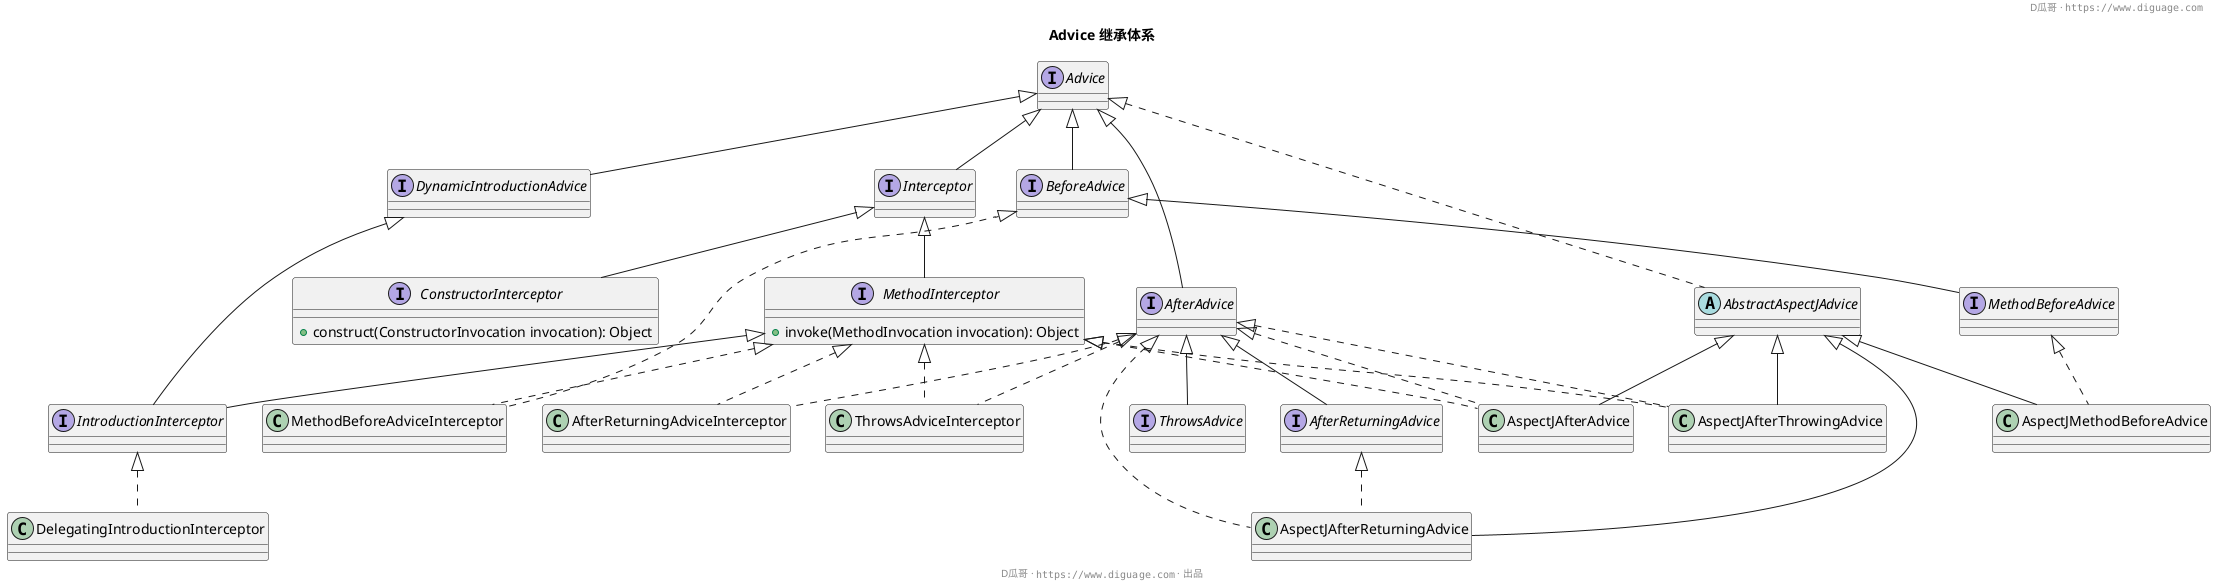 @startuml
header D瓜哥 · ""https://www.diguage.com""

title **Advice 继承体系**


interface Advice

interface Interceptor extends Advice

interface BeforeAdvice extends Advice

interface DynamicIntroductionAdvice extends Advice

abstract class AbstractAspectJAdvice implements Advice

interface AfterAdvice extends Advice

interface ConstructorInterceptor extends Interceptor {
    + construct(ConstructorInvocation invocation): Object
}

interface MethodInterceptor extends Interceptor {
    + invoke(MethodInvocation invocation): Object
}



interface IntroductionInterceptor extends MethodInterceptor, DynamicIntroductionAdvice

interface MethodBeforeAdvice extends BeforeAdvice

class MethodBeforeAdviceInterceptor implements MethodInterceptor, BeforeAdvice


class DelegatingIntroductionInterceptor implements IntroductionInterceptor

class AfterReturningAdviceInterceptor implements MethodInterceptor, AfterAdvice

interface ThrowsAdvice extends AfterAdvice

class AspectJAfterAdvice extends AbstractAspectJAdvice implements MethodInterceptor, AfterAdvice

class AspectJAfterReturningAdvice extends AbstractAspectJAdvice implements AfterReturningAdvice, AfterAdvice

class AspectJAfterThrowingAdvice extends AbstractAspectJAdvice implements MethodInterceptor, AfterAdvice

class ThrowsAdviceInterceptor implements MethodInterceptor, AfterAdvice

interface AfterReturningAdvice extends AfterAdvice

class AspectJMethodBeforeAdvice extends AbstractAspectJAdvice implements MethodBeforeAdvice


footer D瓜哥 · ""https://www.diguage.com"" · 出品
@enduml